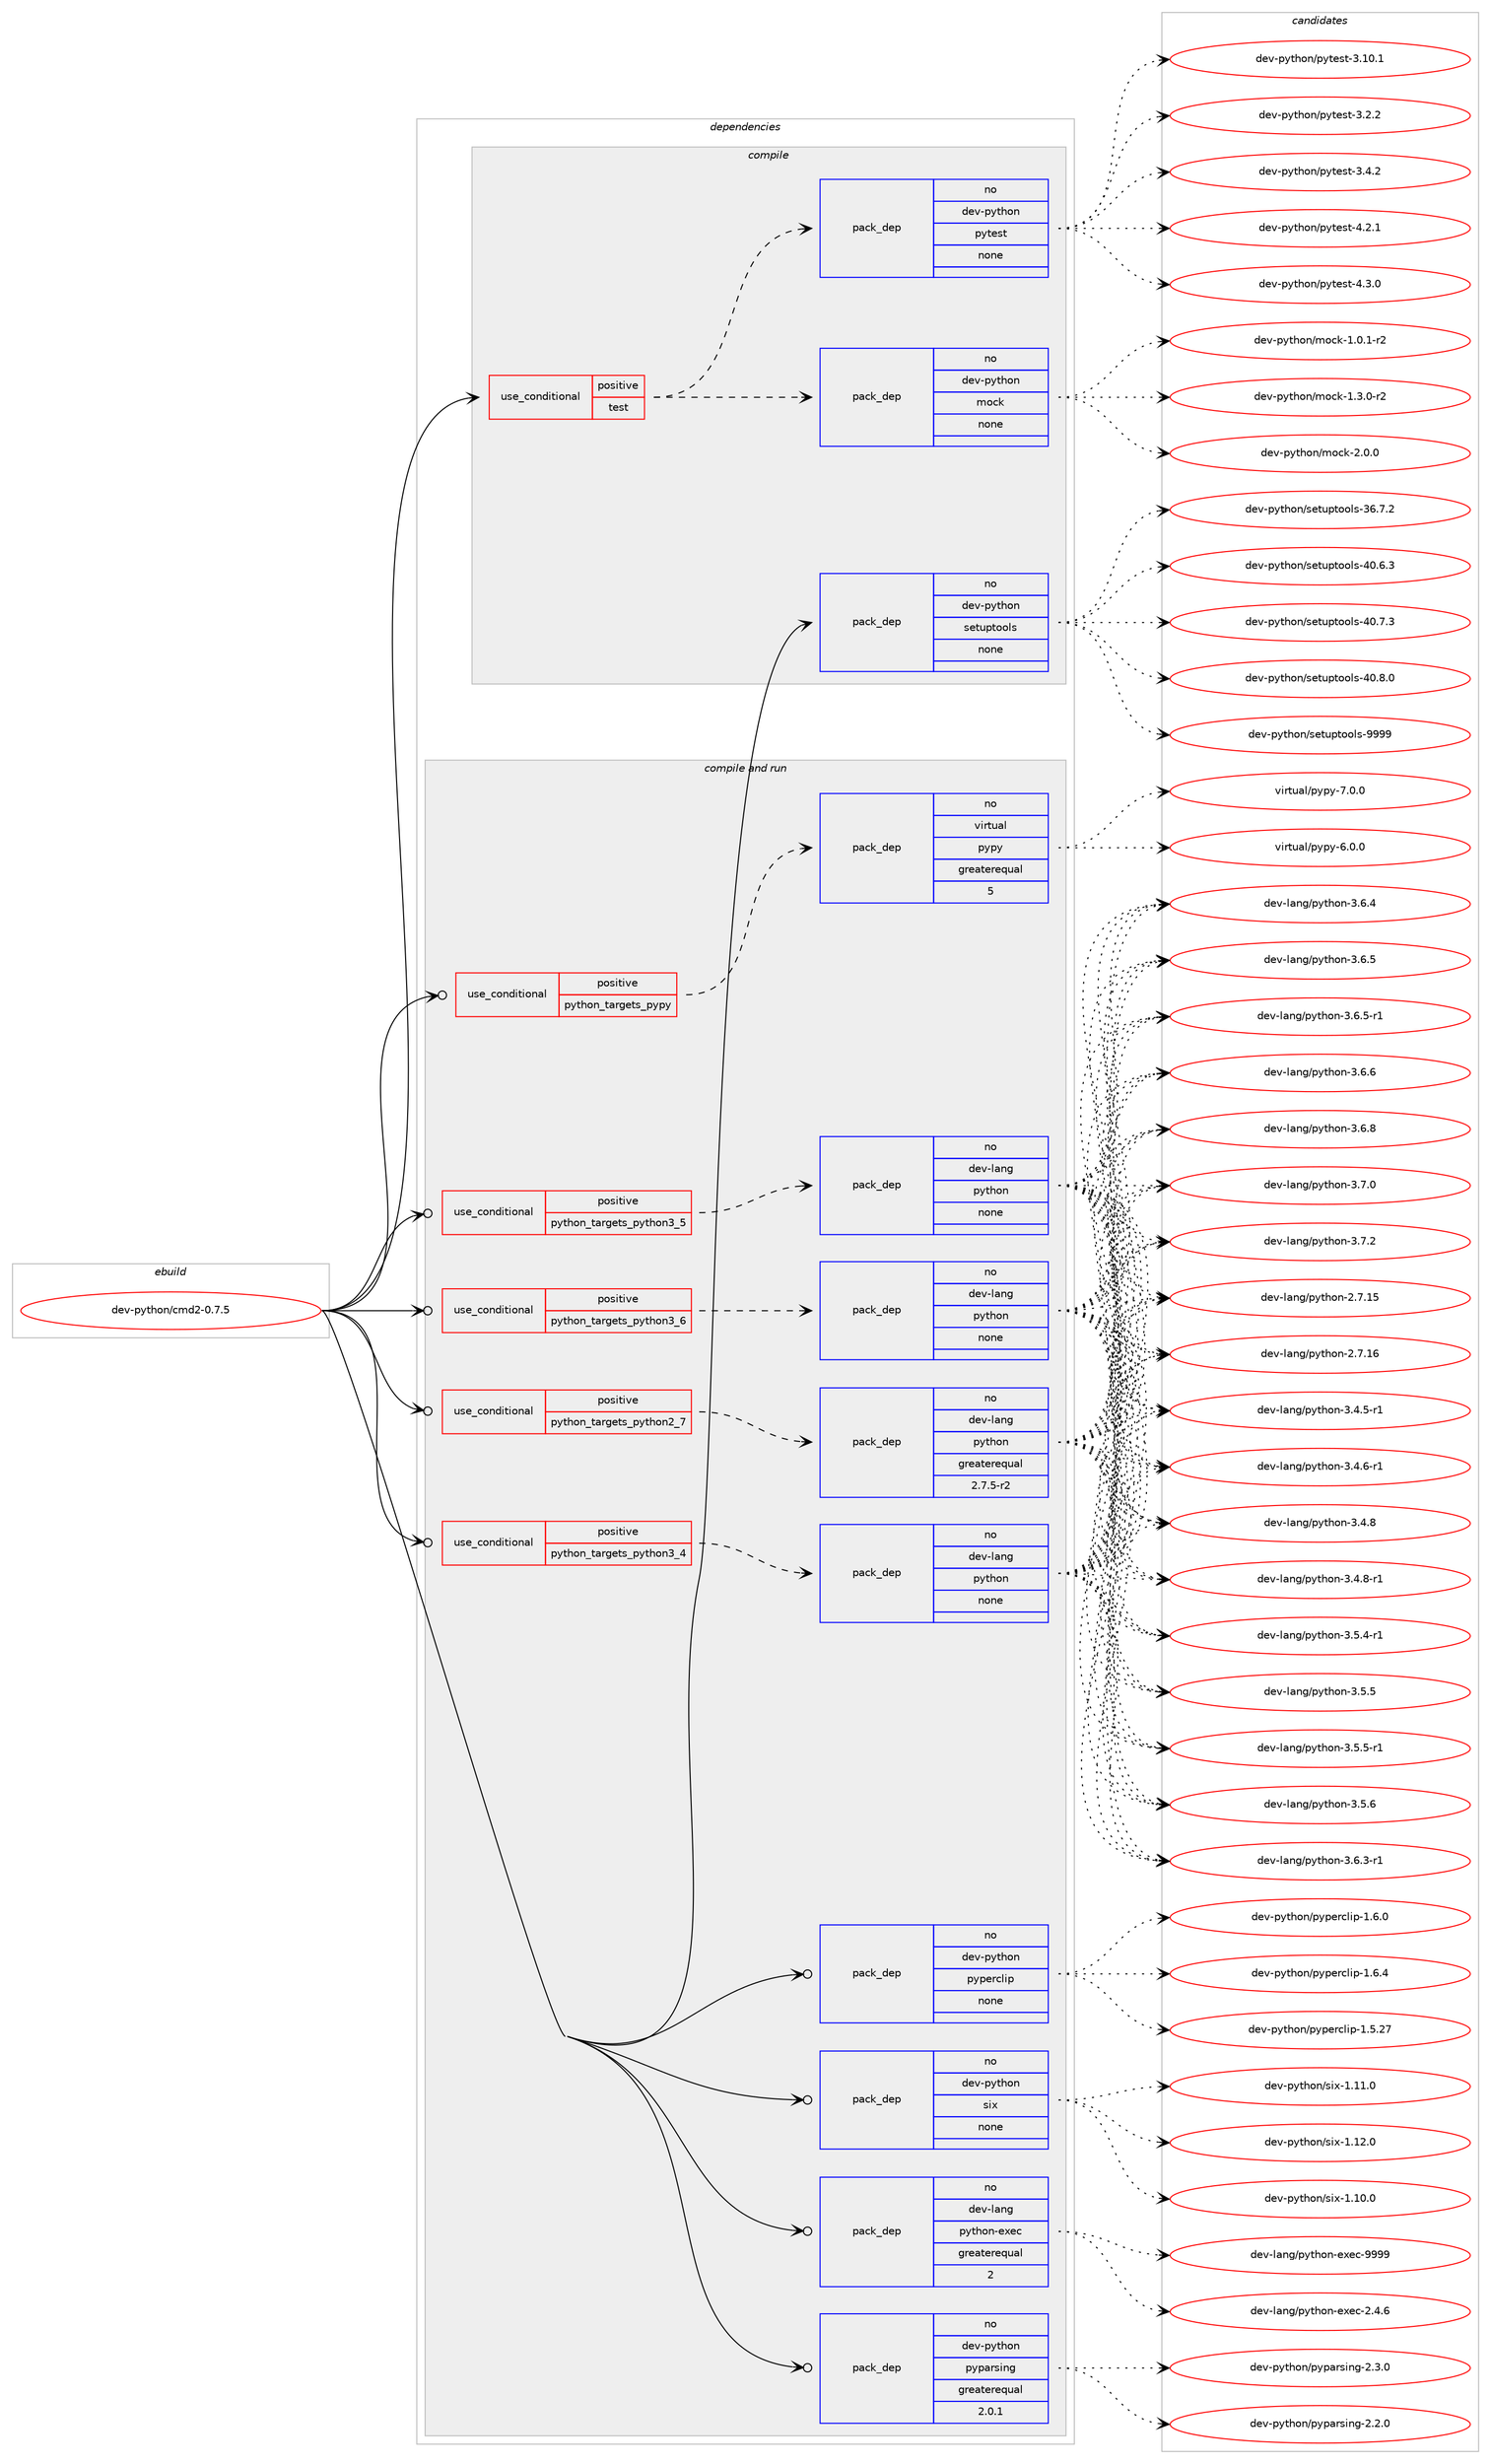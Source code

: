 digraph prolog {

# *************
# Graph options
# *************

newrank=true;
concentrate=true;
compound=true;
graph [rankdir=LR,fontname=Helvetica,fontsize=10,ranksep=1.5];#, ranksep=2.5, nodesep=0.2];
edge  [arrowhead=vee];
node  [fontname=Helvetica,fontsize=10];

# **********
# The ebuild
# **********

subgraph cluster_leftcol {
color=gray;
rank=same;
label=<<i>ebuild</i>>;
id [label="dev-python/cmd2-0.7.5", color=red, width=4, href="../dev-python/cmd2-0.7.5.svg"];
}

# ****************
# The dependencies
# ****************

subgraph cluster_midcol {
color=gray;
label=<<i>dependencies</i>>;
subgraph cluster_compile {
fillcolor="#eeeeee";
style=filled;
label=<<i>compile</i>>;
subgraph cond372511 {
dependency1403755 [label=<<TABLE BORDER="0" CELLBORDER="1" CELLSPACING="0" CELLPADDING="4"><TR><TD ROWSPAN="3" CELLPADDING="10">use_conditional</TD></TR><TR><TD>positive</TD></TR><TR><TD>test</TD></TR></TABLE>>, shape=none, color=red];
subgraph pack1008009 {
dependency1403756 [label=<<TABLE BORDER="0" CELLBORDER="1" CELLSPACING="0" CELLPADDING="4" WIDTH="220"><TR><TD ROWSPAN="6" CELLPADDING="30">pack_dep</TD></TR><TR><TD WIDTH="110">no</TD></TR><TR><TD>dev-python</TD></TR><TR><TD>mock</TD></TR><TR><TD>none</TD></TR><TR><TD></TD></TR></TABLE>>, shape=none, color=blue];
}
dependency1403755:e -> dependency1403756:w [weight=20,style="dashed",arrowhead="vee"];
subgraph pack1008010 {
dependency1403757 [label=<<TABLE BORDER="0" CELLBORDER="1" CELLSPACING="0" CELLPADDING="4" WIDTH="220"><TR><TD ROWSPAN="6" CELLPADDING="30">pack_dep</TD></TR><TR><TD WIDTH="110">no</TD></TR><TR><TD>dev-python</TD></TR><TR><TD>pytest</TD></TR><TR><TD>none</TD></TR><TR><TD></TD></TR></TABLE>>, shape=none, color=blue];
}
dependency1403755:e -> dependency1403757:w [weight=20,style="dashed",arrowhead="vee"];
}
id:e -> dependency1403755:w [weight=20,style="solid",arrowhead="vee"];
subgraph pack1008011 {
dependency1403758 [label=<<TABLE BORDER="0" CELLBORDER="1" CELLSPACING="0" CELLPADDING="4" WIDTH="220"><TR><TD ROWSPAN="6" CELLPADDING="30">pack_dep</TD></TR><TR><TD WIDTH="110">no</TD></TR><TR><TD>dev-python</TD></TR><TR><TD>setuptools</TD></TR><TR><TD>none</TD></TR><TR><TD></TD></TR></TABLE>>, shape=none, color=blue];
}
id:e -> dependency1403758:w [weight=20,style="solid",arrowhead="vee"];
}
subgraph cluster_compileandrun {
fillcolor="#eeeeee";
style=filled;
label=<<i>compile and run</i>>;
subgraph cond372512 {
dependency1403759 [label=<<TABLE BORDER="0" CELLBORDER="1" CELLSPACING="0" CELLPADDING="4"><TR><TD ROWSPAN="3" CELLPADDING="10">use_conditional</TD></TR><TR><TD>positive</TD></TR><TR><TD>python_targets_pypy</TD></TR></TABLE>>, shape=none, color=red];
subgraph pack1008012 {
dependency1403760 [label=<<TABLE BORDER="0" CELLBORDER="1" CELLSPACING="0" CELLPADDING="4" WIDTH="220"><TR><TD ROWSPAN="6" CELLPADDING="30">pack_dep</TD></TR><TR><TD WIDTH="110">no</TD></TR><TR><TD>virtual</TD></TR><TR><TD>pypy</TD></TR><TR><TD>greaterequal</TD></TR><TR><TD>5</TD></TR></TABLE>>, shape=none, color=blue];
}
dependency1403759:e -> dependency1403760:w [weight=20,style="dashed",arrowhead="vee"];
}
id:e -> dependency1403759:w [weight=20,style="solid",arrowhead="odotvee"];
subgraph cond372513 {
dependency1403761 [label=<<TABLE BORDER="0" CELLBORDER="1" CELLSPACING="0" CELLPADDING="4"><TR><TD ROWSPAN="3" CELLPADDING="10">use_conditional</TD></TR><TR><TD>positive</TD></TR><TR><TD>python_targets_python2_7</TD></TR></TABLE>>, shape=none, color=red];
subgraph pack1008013 {
dependency1403762 [label=<<TABLE BORDER="0" CELLBORDER="1" CELLSPACING="0" CELLPADDING="4" WIDTH="220"><TR><TD ROWSPAN="6" CELLPADDING="30">pack_dep</TD></TR><TR><TD WIDTH="110">no</TD></TR><TR><TD>dev-lang</TD></TR><TR><TD>python</TD></TR><TR><TD>greaterequal</TD></TR><TR><TD>2.7.5-r2</TD></TR></TABLE>>, shape=none, color=blue];
}
dependency1403761:e -> dependency1403762:w [weight=20,style="dashed",arrowhead="vee"];
}
id:e -> dependency1403761:w [weight=20,style="solid",arrowhead="odotvee"];
subgraph cond372514 {
dependency1403763 [label=<<TABLE BORDER="0" CELLBORDER="1" CELLSPACING="0" CELLPADDING="4"><TR><TD ROWSPAN="3" CELLPADDING="10">use_conditional</TD></TR><TR><TD>positive</TD></TR><TR><TD>python_targets_python3_4</TD></TR></TABLE>>, shape=none, color=red];
subgraph pack1008014 {
dependency1403764 [label=<<TABLE BORDER="0" CELLBORDER="1" CELLSPACING="0" CELLPADDING="4" WIDTH="220"><TR><TD ROWSPAN="6" CELLPADDING="30">pack_dep</TD></TR><TR><TD WIDTH="110">no</TD></TR><TR><TD>dev-lang</TD></TR><TR><TD>python</TD></TR><TR><TD>none</TD></TR><TR><TD></TD></TR></TABLE>>, shape=none, color=blue];
}
dependency1403763:e -> dependency1403764:w [weight=20,style="dashed",arrowhead="vee"];
}
id:e -> dependency1403763:w [weight=20,style="solid",arrowhead="odotvee"];
subgraph cond372515 {
dependency1403765 [label=<<TABLE BORDER="0" CELLBORDER="1" CELLSPACING="0" CELLPADDING="4"><TR><TD ROWSPAN="3" CELLPADDING="10">use_conditional</TD></TR><TR><TD>positive</TD></TR><TR><TD>python_targets_python3_5</TD></TR></TABLE>>, shape=none, color=red];
subgraph pack1008015 {
dependency1403766 [label=<<TABLE BORDER="0" CELLBORDER="1" CELLSPACING="0" CELLPADDING="4" WIDTH="220"><TR><TD ROWSPAN="6" CELLPADDING="30">pack_dep</TD></TR><TR><TD WIDTH="110">no</TD></TR><TR><TD>dev-lang</TD></TR><TR><TD>python</TD></TR><TR><TD>none</TD></TR><TR><TD></TD></TR></TABLE>>, shape=none, color=blue];
}
dependency1403765:e -> dependency1403766:w [weight=20,style="dashed",arrowhead="vee"];
}
id:e -> dependency1403765:w [weight=20,style="solid",arrowhead="odotvee"];
subgraph cond372516 {
dependency1403767 [label=<<TABLE BORDER="0" CELLBORDER="1" CELLSPACING="0" CELLPADDING="4"><TR><TD ROWSPAN="3" CELLPADDING="10">use_conditional</TD></TR><TR><TD>positive</TD></TR><TR><TD>python_targets_python3_6</TD></TR></TABLE>>, shape=none, color=red];
subgraph pack1008016 {
dependency1403768 [label=<<TABLE BORDER="0" CELLBORDER="1" CELLSPACING="0" CELLPADDING="4" WIDTH="220"><TR><TD ROWSPAN="6" CELLPADDING="30">pack_dep</TD></TR><TR><TD WIDTH="110">no</TD></TR><TR><TD>dev-lang</TD></TR><TR><TD>python</TD></TR><TR><TD>none</TD></TR><TR><TD></TD></TR></TABLE>>, shape=none, color=blue];
}
dependency1403767:e -> dependency1403768:w [weight=20,style="dashed",arrowhead="vee"];
}
id:e -> dependency1403767:w [weight=20,style="solid",arrowhead="odotvee"];
subgraph pack1008017 {
dependency1403769 [label=<<TABLE BORDER="0" CELLBORDER="1" CELLSPACING="0" CELLPADDING="4" WIDTH="220"><TR><TD ROWSPAN="6" CELLPADDING="30">pack_dep</TD></TR><TR><TD WIDTH="110">no</TD></TR><TR><TD>dev-lang</TD></TR><TR><TD>python-exec</TD></TR><TR><TD>greaterequal</TD></TR><TR><TD>2</TD></TR></TABLE>>, shape=none, color=blue];
}
id:e -> dependency1403769:w [weight=20,style="solid",arrowhead="odotvee"];
subgraph pack1008018 {
dependency1403770 [label=<<TABLE BORDER="0" CELLBORDER="1" CELLSPACING="0" CELLPADDING="4" WIDTH="220"><TR><TD ROWSPAN="6" CELLPADDING="30">pack_dep</TD></TR><TR><TD WIDTH="110">no</TD></TR><TR><TD>dev-python</TD></TR><TR><TD>pyparsing</TD></TR><TR><TD>greaterequal</TD></TR><TR><TD>2.0.1</TD></TR></TABLE>>, shape=none, color=blue];
}
id:e -> dependency1403770:w [weight=20,style="solid",arrowhead="odotvee"];
subgraph pack1008019 {
dependency1403771 [label=<<TABLE BORDER="0" CELLBORDER="1" CELLSPACING="0" CELLPADDING="4" WIDTH="220"><TR><TD ROWSPAN="6" CELLPADDING="30">pack_dep</TD></TR><TR><TD WIDTH="110">no</TD></TR><TR><TD>dev-python</TD></TR><TR><TD>pyperclip</TD></TR><TR><TD>none</TD></TR><TR><TD></TD></TR></TABLE>>, shape=none, color=blue];
}
id:e -> dependency1403771:w [weight=20,style="solid",arrowhead="odotvee"];
subgraph pack1008020 {
dependency1403772 [label=<<TABLE BORDER="0" CELLBORDER="1" CELLSPACING="0" CELLPADDING="4" WIDTH="220"><TR><TD ROWSPAN="6" CELLPADDING="30">pack_dep</TD></TR><TR><TD WIDTH="110">no</TD></TR><TR><TD>dev-python</TD></TR><TR><TD>six</TD></TR><TR><TD>none</TD></TR><TR><TD></TD></TR></TABLE>>, shape=none, color=blue];
}
id:e -> dependency1403772:w [weight=20,style="solid",arrowhead="odotvee"];
}
subgraph cluster_run {
fillcolor="#eeeeee";
style=filled;
label=<<i>run</i>>;
}
}

# **************
# The candidates
# **************

subgraph cluster_choices {
rank=same;
color=gray;
label=<<i>candidates</i>>;

subgraph choice1008009 {
color=black;
nodesep=1;
choice1001011184511212111610411111047109111991074549464846494511450 [label="dev-python/mock-1.0.1-r2", color=red, width=4,href="../dev-python/mock-1.0.1-r2.svg"];
choice1001011184511212111610411111047109111991074549465146484511450 [label="dev-python/mock-1.3.0-r2", color=red, width=4,href="../dev-python/mock-1.3.0-r2.svg"];
choice100101118451121211161041111104710911199107455046484648 [label="dev-python/mock-2.0.0", color=red, width=4,href="../dev-python/mock-2.0.0.svg"];
dependency1403756:e -> choice1001011184511212111610411111047109111991074549464846494511450:w [style=dotted,weight="100"];
dependency1403756:e -> choice1001011184511212111610411111047109111991074549465146484511450:w [style=dotted,weight="100"];
dependency1403756:e -> choice100101118451121211161041111104710911199107455046484648:w [style=dotted,weight="100"];
}
subgraph choice1008010 {
color=black;
nodesep=1;
choice100101118451121211161041111104711212111610111511645514649484649 [label="dev-python/pytest-3.10.1", color=red, width=4,href="../dev-python/pytest-3.10.1.svg"];
choice1001011184511212111610411111047112121116101115116455146504650 [label="dev-python/pytest-3.2.2", color=red, width=4,href="../dev-python/pytest-3.2.2.svg"];
choice1001011184511212111610411111047112121116101115116455146524650 [label="dev-python/pytest-3.4.2", color=red, width=4,href="../dev-python/pytest-3.4.2.svg"];
choice1001011184511212111610411111047112121116101115116455246504649 [label="dev-python/pytest-4.2.1", color=red, width=4,href="../dev-python/pytest-4.2.1.svg"];
choice1001011184511212111610411111047112121116101115116455246514648 [label="dev-python/pytest-4.3.0", color=red, width=4,href="../dev-python/pytest-4.3.0.svg"];
dependency1403757:e -> choice100101118451121211161041111104711212111610111511645514649484649:w [style=dotted,weight="100"];
dependency1403757:e -> choice1001011184511212111610411111047112121116101115116455146504650:w [style=dotted,weight="100"];
dependency1403757:e -> choice1001011184511212111610411111047112121116101115116455146524650:w [style=dotted,weight="100"];
dependency1403757:e -> choice1001011184511212111610411111047112121116101115116455246504649:w [style=dotted,weight="100"];
dependency1403757:e -> choice1001011184511212111610411111047112121116101115116455246514648:w [style=dotted,weight="100"];
}
subgraph choice1008011 {
color=black;
nodesep=1;
choice100101118451121211161041111104711510111611711211611111110811545515446554650 [label="dev-python/setuptools-36.7.2", color=red, width=4,href="../dev-python/setuptools-36.7.2.svg"];
choice100101118451121211161041111104711510111611711211611111110811545524846544651 [label="dev-python/setuptools-40.6.3", color=red, width=4,href="../dev-python/setuptools-40.6.3.svg"];
choice100101118451121211161041111104711510111611711211611111110811545524846554651 [label="dev-python/setuptools-40.7.3", color=red, width=4,href="../dev-python/setuptools-40.7.3.svg"];
choice100101118451121211161041111104711510111611711211611111110811545524846564648 [label="dev-python/setuptools-40.8.0", color=red, width=4,href="../dev-python/setuptools-40.8.0.svg"];
choice10010111845112121116104111110471151011161171121161111111081154557575757 [label="dev-python/setuptools-9999", color=red, width=4,href="../dev-python/setuptools-9999.svg"];
dependency1403758:e -> choice100101118451121211161041111104711510111611711211611111110811545515446554650:w [style=dotted,weight="100"];
dependency1403758:e -> choice100101118451121211161041111104711510111611711211611111110811545524846544651:w [style=dotted,weight="100"];
dependency1403758:e -> choice100101118451121211161041111104711510111611711211611111110811545524846554651:w [style=dotted,weight="100"];
dependency1403758:e -> choice100101118451121211161041111104711510111611711211611111110811545524846564648:w [style=dotted,weight="100"];
dependency1403758:e -> choice10010111845112121116104111110471151011161171121161111111081154557575757:w [style=dotted,weight="100"];
}
subgraph choice1008012 {
color=black;
nodesep=1;
choice1181051141161179710847112121112121455446484648 [label="virtual/pypy-6.0.0", color=red, width=4,href="../virtual/pypy-6.0.0.svg"];
choice1181051141161179710847112121112121455546484648 [label="virtual/pypy-7.0.0", color=red, width=4,href="../virtual/pypy-7.0.0.svg"];
dependency1403760:e -> choice1181051141161179710847112121112121455446484648:w [style=dotted,weight="100"];
dependency1403760:e -> choice1181051141161179710847112121112121455546484648:w [style=dotted,weight="100"];
}
subgraph choice1008013 {
color=black;
nodesep=1;
choice10010111845108971101034711212111610411111045504655464953 [label="dev-lang/python-2.7.15", color=red, width=4,href="../dev-lang/python-2.7.15.svg"];
choice10010111845108971101034711212111610411111045504655464954 [label="dev-lang/python-2.7.16", color=red, width=4,href="../dev-lang/python-2.7.16.svg"];
choice1001011184510897110103471121211161041111104551465246534511449 [label="dev-lang/python-3.4.5-r1", color=red, width=4,href="../dev-lang/python-3.4.5-r1.svg"];
choice1001011184510897110103471121211161041111104551465246544511449 [label="dev-lang/python-3.4.6-r1", color=red, width=4,href="../dev-lang/python-3.4.6-r1.svg"];
choice100101118451089711010347112121116104111110455146524656 [label="dev-lang/python-3.4.8", color=red, width=4,href="../dev-lang/python-3.4.8.svg"];
choice1001011184510897110103471121211161041111104551465246564511449 [label="dev-lang/python-3.4.8-r1", color=red, width=4,href="../dev-lang/python-3.4.8-r1.svg"];
choice1001011184510897110103471121211161041111104551465346524511449 [label="dev-lang/python-3.5.4-r1", color=red, width=4,href="../dev-lang/python-3.5.4-r1.svg"];
choice100101118451089711010347112121116104111110455146534653 [label="dev-lang/python-3.5.5", color=red, width=4,href="../dev-lang/python-3.5.5.svg"];
choice1001011184510897110103471121211161041111104551465346534511449 [label="dev-lang/python-3.5.5-r1", color=red, width=4,href="../dev-lang/python-3.5.5-r1.svg"];
choice100101118451089711010347112121116104111110455146534654 [label="dev-lang/python-3.5.6", color=red, width=4,href="../dev-lang/python-3.5.6.svg"];
choice1001011184510897110103471121211161041111104551465446514511449 [label="dev-lang/python-3.6.3-r1", color=red, width=4,href="../dev-lang/python-3.6.3-r1.svg"];
choice100101118451089711010347112121116104111110455146544652 [label="dev-lang/python-3.6.4", color=red, width=4,href="../dev-lang/python-3.6.4.svg"];
choice100101118451089711010347112121116104111110455146544653 [label="dev-lang/python-3.6.5", color=red, width=4,href="../dev-lang/python-3.6.5.svg"];
choice1001011184510897110103471121211161041111104551465446534511449 [label="dev-lang/python-3.6.5-r1", color=red, width=4,href="../dev-lang/python-3.6.5-r1.svg"];
choice100101118451089711010347112121116104111110455146544654 [label="dev-lang/python-3.6.6", color=red, width=4,href="../dev-lang/python-3.6.6.svg"];
choice100101118451089711010347112121116104111110455146544656 [label="dev-lang/python-3.6.8", color=red, width=4,href="../dev-lang/python-3.6.8.svg"];
choice100101118451089711010347112121116104111110455146554648 [label="dev-lang/python-3.7.0", color=red, width=4,href="../dev-lang/python-3.7.0.svg"];
choice100101118451089711010347112121116104111110455146554650 [label="dev-lang/python-3.7.2", color=red, width=4,href="../dev-lang/python-3.7.2.svg"];
dependency1403762:e -> choice10010111845108971101034711212111610411111045504655464953:w [style=dotted,weight="100"];
dependency1403762:e -> choice10010111845108971101034711212111610411111045504655464954:w [style=dotted,weight="100"];
dependency1403762:e -> choice1001011184510897110103471121211161041111104551465246534511449:w [style=dotted,weight="100"];
dependency1403762:e -> choice1001011184510897110103471121211161041111104551465246544511449:w [style=dotted,weight="100"];
dependency1403762:e -> choice100101118451089711010347112121116104111110455146524656:w [style=dotted,weight="100"];
dependency1403762:e -> choice1001011184510897110103471121211161041111104551465246564511449:w [style=dotted,weight="100"];
dependency1403762:e -> choice1001011184510897110103471121211161041111104551465346524511449:w [style=dotted,weight="100"];
dependency1403762:e -> choice100101118451089711010347112121116104111110455146534653:w [style=dotted,weight="100"];
dependency1403762:e -> choice1001011184510897110103471121211161041111104551465346534511449:w [style=dotted,weight="100"];
dependency1403762:e -> choice100101118451089711010347112121116104111110455146534654:w [style=dotted,weight="100"];
dependency1403762:e -> choice1001011184510897110103471121211161041111104551465446514511449:w [style=dotted,weight="100"];
dependency1403762:e -> choice100101118451089711010347112121116104111110455146544652:w [style=dotted,weight="100"];
dependency1403762:e -> choice100101118451089711010347112121116104111110455146544653:w [style=dotted,weight="100"];
dependency1403762:e -> choice1001011184510897110103471121211161041111104551465446534511449:w [style=dotted,weight="100"];
dependency1403762:e -> choice100101118451089711010347112121116104111110455146544654:w [style=dotted,weight="100"];
dependency1403762:e -> choice100101118451089711010347112121116104111110455146544656:w [style=dotted,weight="100"];
dependency1403762:e -> choice100101118451089711010347112121116104111110455146554648:w [style=dotted,weight="100"];
dependency1403762:e -> choice100101118451089711010347112121116104111110455146554650:w [style=dotted,weight="100"];
}
subgraph choice1008014 {
color=black;
nodesep=1;
choice10010111845108971101034711212111610411111045504655464953 [label="dev-lang/python-2.7.15", color=red, width=4,href="../dev-lang/python-2.7.15.svg"];
choice10010111845108971101034711212111610411111045504655464954 [label="dev-lang/python-2.7.16", color=red, width=4,href="../dev-lang/python-2.7.16.svg"];
choice1001011184510897110103471121211161041111104551465246534511449 [label="dev-lang/python-3.4.5-r1", color=red, width=4,href="../dev-lang/python-3.4.5-r1.svg"];
choice1001011184510897110103471121211161041111104551465246544511449 [label="dev-lang/python-3.4.6-r1", color=red, width=4,href="../dev-lang/python-3.4.6-r1.svg"];
choice100101118451089711010347112121116104111110455146524656 [label="dev-lang/python-3.4.8", color=red, width=4,href="../dev-lang/python-3.4.8.svg"];
choice1001011184510897110103471121211161041111104551465246564511449 [label="dev-lang/python-3.4.8-r1", color=red, width=4,href="../dev-lang/python-3.4.8-r1.svg"];
choice1001011184510897110103471121211161041111104551465346524511449 [label="dev-lang/python-3.5.4-r1", color=red, width=4,href="../dev-lang/python-3.5.4-r1.svg"];
choice100101118451089711010347112121116104111110455146534653 [label="dev-lang/python-3.5.5", color=red, width=4,href="../dev-lang/python-3.5.5.svg"];
choice1001011184510897110103471121211161041111104551465346534511449 [label="dev-lang/python-3.5.5-r1", color=red, width=4,href="../dev-lang/python-3.5.5-r1.svg"];
choice100101118451089711010347112121116104111110455146534654 [label="dev-lang/python-3.5.6", color=red, width=4,href="../dev-lang/python-3.5.6.svg"];
choice1001011184510897110103471121211161041111104551465446514511449 [label="dev-lang/python-3.6.3-r1", color=red, width=4,href="../dev-lang/python-3.6.3-r1.svg"];
choice100101118451089711010347112121116104111110455146544652 [label="dev-lang/python-3.6.4", color=red, width=4,href="../dev-lang/python-3.6.4.svg"];
choice100101118451089711010347112121116104111110455146544653 [label="dev-lang/python-3.6.5", color=red, width=4,href="../dev-lang/python-3.6.5.svg"];
choice1001011184510897110103471121211161041111104551465446534511449 [label="dev-lang/python-3.6.5-r1", color=red, width=4,href="../dev-lang/python-3.6.5-r1.svg"];
choice100101118451089711010347112121116104111110455146544654 [label="dev-lang/python-3.6.6", color=red, width=4,href="../dev-lang/python-3.6.6.svg"];
choice100101118451089711010347112121116104111110455146544656 [label="dev-lang/python-3.6.8", color=red, width=4,href="../dev-lang/python-3.6.8.svg"];
choice100101118451089711010347112121116104111110455146554648 [label="dev-lang/python-3.7.0", color=red, width=4,href="../dev-lang/python-3.7.0.svg"];
choice100101118451089711010347112121116104111110455146554650 [label="dev-lang/python-3.7.2", color=red, width=4,href="../dev-lang/python-3.7.2.svg"];
dependency1403764:e -> choice10010111845108971101034711212111610411111045504655464953:w [style=dotted,weight="100"];
dependency1403764:e -> choice10010111845108971101034711212111610411111045504655464954:w [style=dotted,weight="100"];
dependency1403764:e -> choice1001011184510897110103471121211161041111104551465246534511449:w [style=dotted,weight="100"];
dependency1403764:e -> choice1001011184510897110103471121211161041111104551465246544511449:w [style=dotted,weight="100"];
dependency1403764:e -> choice100101118451089711010347112121116104111110455146524656:w [style=dotted,weight="100"];
dependency1403764:e -> choice1001011184510897110103471121211161041111104551465246564511449:w [style=dotted,weight="100"];
dependency1403764:e -> choice1001011184510897110103471121211161041111104551465346524511449:w [style=dotted,weight="100"];
dependency1403764:e -> choice100101118451089711010347112121116104111110455146534653:w [style=dotted,weight="100"];
dependency1403764:e -> choice1001011184510897110103471121211161041111104551465346534511449:w [style=dotted,weight="100"];
dependency1403764:e -> choice100101118451089711010347112121116104111110455146534654:w [style=dotted,weight="100"];
dependency1403764:e -> choice1001011184510897110103471121211161041111104551465446514511449:w [style=dotted,weight="100"];
dependency1403764:e -> choice100101118451089711010347112121116104111110455146544652:w [style=dotted,weight="100"];
dependency1403764:e -> choice100101118451089711010347112121116104111110455146544653:w [style=dotted,weight="100"];
dependency1403764:e -> choice1001011184510897110103471121211161041111104551465446534511449:w [style=dotted,weight="100"];
dependency1403764:e -> choice100101118451089711010347112121116104111110455146544654:w [style=dotted,weight="100"];
dependency1403764:e -> choice100101118451089711010347112121116104111110455146544656:w [style=dotted,weight="100"];
dependency1403764:e -> choice100101118451089711010347112121116104111110455146554648:w [style=dotted,weight="100"];
dependency1403764:e -> choice100101118451089711010347112121116104111110455146554650:w [style=dotted,weight="100"];
}
subgraph choice1008015 {
color=black;
nodesep=1;
choice10010111845108971101034711212111610411111045504655464953 [label="dev-lang/python-2.7.15", color=red, width=4,href="../dev-lang/python-2.7.15.svg"];
choice10010111845108971101034711212111610411111045504655464954 [label="dev-lang/python-2.7.16", color=red, width=4,href="../dev-lang/python-2.7.16.svg"];
choice1001011184510897110103471121211161041111104551465246534511449 [label="dev-lang/python-3.4.5-r1", color=red, width=4,href="../dev-lang/python-3.4.5-r1.svg"];
choice1001011184510897110103471121211161041111104551465246544511449 [label="dev-lang/python-3.4.6-r1", color=red, width=4,href="../dev-lang/python-3.4.6-r1.svg"];
choice100101118451089711010347112121116104111110455146524656 [label="dev-lang/python-3.4.8", color=red, width=4,href="../dev-lang/python-3.4.8.svg"];
choice1001011184510897110103471121211161041111104551465246564511449 [label="dev-lang/python-3.4.8-r1", color=red, width=4,href="../dev-lang/python-3.4.8-r1.svg"];
choice1001011184510897110103471121211161041111104551465346524511449 [label="dev-lang/python-3.5.4-r1", color=red, width=4,href="../dev-lang/python-3.5.4-r1.svg"];
choice100101118451089711010347112121116104111110455146534653 [label="dev-lang/python-3.5.5", color=red, width=4,href="../dev-lang/python-3.5.5.svg"];
choice1001011184510897110103471121211161041111104551465346534511449 [label="dev-lang/python-3.5.5-r1", color=red, width=4,href="../dev-lang/python-3.5.5-r1.svg"];
choice100101118451089711010347112121116104111110455146534654 [label="dev-lang/python-3.5.6", color=red, width=4,href="../dev-lang/python-3.5.6.svg"];
choice1001011184510897110103471121211161041111104551465446514511449 [label="dev-lang/python-3.6.3-r1", color=red, width=4,href="../dev-lang/python-3.6.3-r1.svg"];
choice100101118451089711010347112121116104111110455146544652 [label="dev-lang/python-3.6.4", color=red, width=4,href="../dev-lang/python-3.6.4.svg"];
choice100101118451089711010347112121116104111110455146544653 [label="dev-lang/python-3.6.5", color=red, width=4,href="../dev-lang/python-3.6.5.svg"];
choice1001011184510897110103471121211161041111104551465446534511449 [label="dev-lang/python-3.6.5-r1", color=red, width=4,href="../dev-lang/python-3.6.5-r1.svg"];
choice100101118451089711010347112121116104111110455146544654 [label="dev-lang/python-3.6.6", color=red, width=4,href="../dev-lang/python-3.6.6.svg"];
choice100101118451089711010347112121116104111110455146544656 [label="dev-lang/python-3.6.8", color=red, width=4,href="../dev-lang/python-3.6.8.svg"];
choice100101118451089711010347112121116104111110455146554648 [label="dev-lang/python-3.7.0", color=red, width=4,href="../dev-lang/python-3.7.0.svg"];
choice100101118451089711010347112121116104111110455146554650 [label="dev-lang/python-3.7.2", color=red, width=4,href="../dev-lang/python-3.7.2.svg"];
dependency1403766:e -> choice10010111845108971101034711212111610411111045504655464953:w [style=dotted,weight="100"];
dependency1403766:e -> choice10010111845108971101034711212111610411111045504655464954:w [style=dotted,weight="100"];
dependency1403766:e -> choice1001011184510897110103471121211161041111104551465246534511449:w [style=dotted,weight="100"];
dependency1403766:e -> choice1001011184510897110103471121211161041111104551465246544511449:w [style=dotted,weight="100"];
dependency1403766:e -> choice100101118451089711010347112121116104111110455146524656:w [style=dotted,weight="100"];
dependency1403766:e -> choice1001011184510897110103471121211161041111104551465246564511449:w [style=dotted,weight="100"];
dependency1403766:e -> choice1001011184510897110103471121211161041111104551465346524511449:w [style=dotted,weight="100"];
dependency1403766:e -> choice100101118451089711010347112121116104111110455146534653:w [style=dotted,weight="100"];
dependency1403766:e -> choice1001011184510897110103471121211161041111104551465346534511449:w [style=dotted,weight="100"];
dependency1403766:e -> choice100101118451089711010347112121116104111110455146534654:w [style=dotted,weight="100"];
dependency1403766:e -> choice1001011184510897110103471121211161041111104551465446514511449:w [style=dotted,weight="100"];
dependency1403766:e -> choice100101118451089711010347112121116104111110455146544652:w [style=dotted,weight="100"];
dependency1403766:e -> choice100101118451089711010347112121116104111110455146544653:w [style=dotted,weight="100"];
dependency1403766:e -> choice1001011184510897110103471121211161041111104551465446534511449:w [style=dotted,weight="100"];
dependency1403766:e -> choice100101118451089711010347112121116104111110455146544654:w [style=dotted,weight="100"];
dependency1403766:e -> choice100101118451089711010347112121116104111110455146544656:w [style=dotted,weight="100"];
dependency1403766:e -> choice100101118451089711010347112121116104111110455146554648:w [style=dotted,weight="100"];
dependency1403766:e -> choice100101118451089711010347112121116104111110455146554650:w [style=dotted,weight="100"];
}
subgraph choice1008016 {
color=black;
nodesep=1;
choice10010111845108971101034711212111610411111045504655464953 [label="dev-lang/python-2.7.15", color=red, width=4,href="../dev-lang/python-2.7.15.svg"];
choice10010111845108971101034711212111610411111045504655464954 [label="dev-lang/python-2.7.16", color=red, width=4,href="../dev-lang/python-2.7.16.svg"];
choice1001011184510897110103471121211161041111104551465246534511449 [label="dev-lang/python-3.4.5-r1", color=red, width=4,href="../dev-lang/python-3.4.5-r1.svg"];
choice1001011184510897110103471121211161041111104551465246544511449 [label="dev-lang/python-3.4.6-r1", color=red, width=4,href="../dev-lang/python-3.4.6-r1.svg"];
choice100101118451089711010347112121116104111110455146524656 [label="dev-lang/python-3.4.8", color=red, width=4,href="../dev-lang/python-3.4.8.svg"];
choice1001011184510897110103471121211161041111104551465246564511449 [label="dev-lang/python-3.4.8-r1", color=red, width=4,href="../dev-lang/python-3.4.8-r1.svg"];
choice1001011184510897110103471121211161041111104551465346524511449 [label="dev-lang/python-3.5.4-r1", color=red, width=4,href="../dev-lang/python-3.5.4-r1.svg"];
choice100101118451089711010347112121116104111110455146534653 [label="dev-lang/python-3.5.5", color=red, width=4,href="../dev-lang/python-3.5.5.svg"];
choice1001011184510897110103471121211161041111104551465346534511449 [label="dev-lang/python-3.5.5-r1", color=red, width=4,href="../dev-lang/python-3.5.5-r1.svg"];
choice100101118451089711010347112121116104111110455146534654 [label="dev-lang/python-3.5.6", color=red, width=4,href="../dev-lang/python-3.5.6.svg"];
choice1001011184510897110103471121211161041111104551465446514511449 [label="dev-lang/python-3.6.3-r1", color=red, width=4,href="../dev-lang/python-3.6.3-r1.svg"];
choice100101118451089711010347112121116104111110455146544652 [label="dev-lang/python-3.6.4", color=red, width=4,href="../dev-lang/python-3.6.4.svg"];
choice100101118451089711010347112121116104111110455146544653 [label="dev-lang/python-3.6.5", color=red, width=4,href="../dev-lang/python-3.6.5.svg"];
choice1001011184510897110103471121211161041111104551465446534511449 [label="dev-lang/python-3.6.5-r1", color=red, width=4,href="../dev-lang/python-3.6.5-r1.svg"];
choice100101118451089711010347112121116104111110455146544654 [label="dev-lang/python-3.6.6", color=red, width=4,href="../dev-lang/python-3.6.6.svg"];
choice100101118451089711010347112121116104111110455146544656 [label="dev-lang/python-3.6.8", color=red, width=4,href="../dev-lang/python-3.6.8.svg"];
choice100101118451089711010347112121116104111110455146554648 [label="dev-lang/python-3.7.0", color=red, width=4,href="../dev-lang/python-3.7.0.svg"];
choice100101118451089711010347112121116104111110455146554650 [label="dev-lang/python-3.7.2", color=red, width=4,href="../dev-lang/python-3.7.2.svg"];
dependency1403768:e -> choice10010111845108971101034711212111610411111045504655464953:w [style=dotted,weight="100"];
dependency1403768:e -> choice10010111845108971101034711212111610411111045504655464954:w [style=dotted,weight="100"];
dependency1403768:e -> choice1001011184510897110103471121211161041111104551465246534511449:w [style=dotted,weight="100"];
dependency1403768:e -> choice1001011184510897110103471121211161041111104551465246544511449:w [style=dotted,weight="100"];
dependency1403768:e -> choice100101118451089711010347112121116104111110455146524656:w [style=dotted,weight="100"];
dependency1403768:e -> choice1001011184510897110103471121211161041111104551465246564511449:w [style=dotted,weight="100"];
dependency1403768:e -> choice1001011184510897110103471121211161041111104551465346524511449:w [style=dotted,weight="100"];
dependency1403768:e -> choice100101118451089711010347112121116104111110455146534653:w [style=dotted,weight="100"];
dependency1403768:e -> choice1001011184510897110103471121211161041111104551465346534511449:w [style=dotted,weight="100"];
dependency1403768:e -> choice100101118451089711010347112121116104111110455146534654:w [style=dotted,weight="100"];
dependency1403768:e -> choice1001011184510897110103471121211161041111104551465446514511449:w [style=dotted,weight="100"];
dependency1403768:e -> choice100101118451089711010347112121116104111110455146544652:w [style=dotted,weight="100"];
dependency1403768:e -> choice100101118451089711010347112121116104111110455146544653:w [style=dotted,weight="100"];
dependency1403768:e -> choice1001011184510897110103471121211161041111104551465446534511449:w [style=dotted,weight="100"];
dependency1403768:e -> choice100101118451089711010347112121116104111110455146544654:w [style=dotted,weight="100"];
dependency1403768:e -> choice100101118451089711010347112121116104111110455146544656:w [style=dotted,weight="100"];
dependency1403768:e -> choice100101118451089711010347112121116104111110455146554648:w [style=dotted,weight="100"];
dependency1403768:e -> choice100101118451089711010347112121116104111110455146554650:w [style=dotted,weight="100"];
}
subgraph choice1008017 {
color=black;
nodesep=1;
choice1001011184510897110103471121211161041111104510112010199455046524654 [label="dev-lang/python-exec-2.4.6", color=red, width=4,href="../dev-lang/python-exec-2.4.6.svg"];
choice10010111845108971101034711212111610411111045101120101994557575757 [label="dev-lang/python-exec-9999", color=red, width=4,href="../dev-lang/python-exec-9999.svg"];
dependency1403769:e -> choice1001011184510897110103471121211161041111104510112010199455046524654:w [style=dotted,weight="100"];
dependency1403769:e -> choice10010111845108971101034711212111610411111045101120101994557575757:w [style=dotted,weight="100"];
}
subgraph choice1008018 {
color=black;
nodesep=1;
choice100101118451121211161041111104711212111297114115105110103455046504648 [label="dev-python/pyparsing-2.2.0", color=red, width=4,href="../dev-python/pyparsing-2.2.0.svg"];
choice100101118451121211161041111104711212111297114115105110103455046514648 [label="dev-python/pyparsing-2.3.0", color=red, width=4,href="../dev-python/pyparsing-2.3.0.svg"];
dependency1403770:e -> choice100101118451121211161041111104711212111297114115105110103455046504648:w [style=dotted,weight="100"];
dependency1403770:e -> choice100101118451121211161041111104711212111297114115105110103455046514648:w [style=dotted,weight="100"];
}
subgraph choice1008019 {
color=black;
nodesep=1;
choice10010111845112121116104111110471121211121011149910810511245494653465055 [label="dev-python/pyperclip-1.5.27", color=red, width=4,href="../dev-python/pyperclip-1.5.27.svg"];
choice100101118451121211161041111104711212111210111499108105112454946544648 [label="dev-python/pyperclip-1.6.0", color=red, width=4,href="../dev-python/pyperclip-1.6.0.svg"];
choice100101118451121211161041111104711212111210111499108105112454946544652 [label="dev-python/pyperclip-1.6.4", color=red, width=4,href="../dev-python/pyperclip-1.6.4.svg"];
dependency1403771:e -> choice10010111845112121116104111110471121211121011149910810511245494653465055:w [style=dotted,weight="100"];
dependency1403771:e -> choice100101118451121211161041111104711212111210111499108105112454946544648:w [style=dotted,weight="100"];
dependency1403771:e -> choice100101118451121211161041111104711212111210111499108105112454946544652:w [style=dotted,weight="100"];
}
subgraph choice1008020 {
color=black;
nodesep=1;
choice100101118451121211161041111104711510512045494649484648 [label="dev-python/six-1.10.0", color=red, width=4,href="../dev-python/six-1.10.0.svg"];
choice100101118451121211161041111104711510512045494649494648 [label="dev-python/six-1.11.0", color=red, width=4,href="../dev-python/six-1.11.0.svg"];
choice100101118451121211161041111104711510512045494649504648 [label="dev-python/six-1.12.0", color=red, width=4,href="../dev-python/six-1.12.0.svg"];
dependency1403772:e -> choice100101118451121211161041111104711510512045494649484648:w [style=dotted,weight="100"];
dependency1403772:e -> choice100101118451121211161041111104711510512045494649494648:w [style=dotted,weight="100"];
dependency1403772:e -> choice100101118451121211161041111104711510512045494649504648:w [style=dotted,weight="100"];
}
}

}
